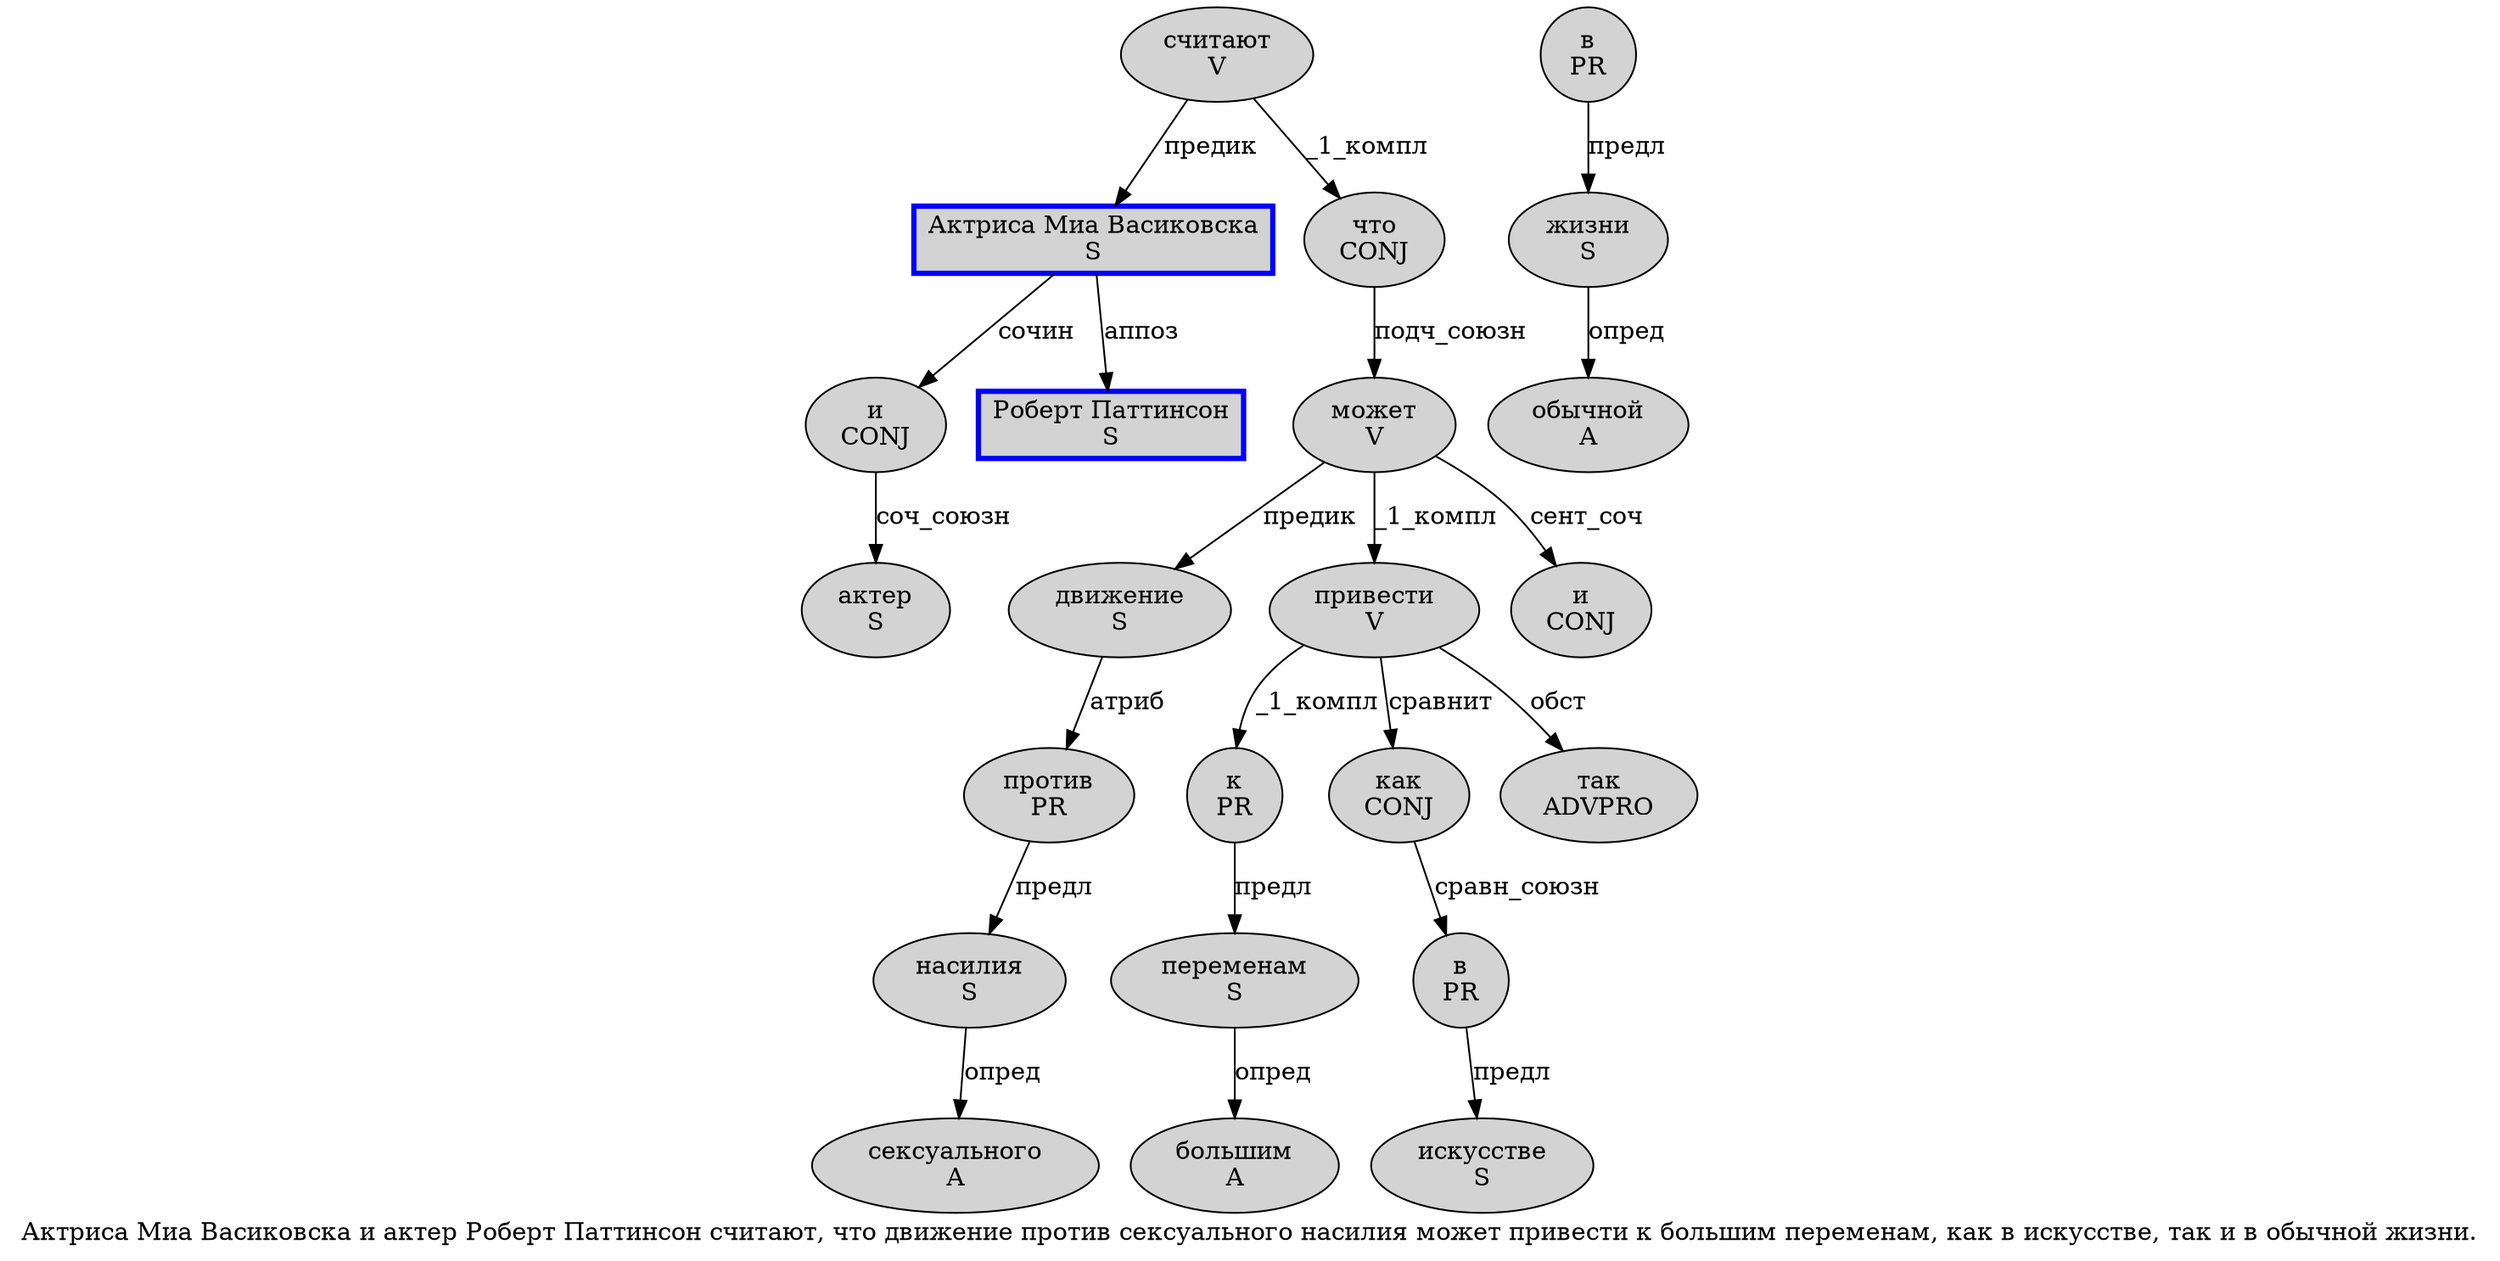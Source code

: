 digraph SENTENCE_863 {
	graph [label="Актриса Миа Васиковска и актер Роберт Паттинсон считают, что движение против сексуального насилия может привести к большим переменам, как в искусстве, так и в обычной жизни."]
	node [style=filled]
		0 [label="Актриса Миа Васиковска
S" color=blue fillcolor=lightgray penwidth=3 shape=box]
		1 [label="и
CONJ" color="" fillcolor=lightgray penwidth=1 shape=ellipse]
		2 [label="актер
S" color="" fillcolor=lightgray penwidth=1 shape=ellipse]
		3 [label="Роберт Паттинсон
S" color=blue fillcolor=lightgray penwidth=3 shape=box]
		4 [label="считают
V" color="" fillcolor=lightgray penwidth=1 shape=ellipse]
		6 [label="что
CONJ" color="" fillcolor=lightgray penwidth=1 shape=ellipse]
		7 [label="движение
S" color="" fillcolor=lightgray penwidth=1 shape=ellipse]
		8 [label="против
PR" color="" fillcolor=lightgray penwidth=1 shape=ellipse]
		9 [label="сексуального
A" color="" fillcolor=lightgray penwidth=1 shape=ellipse]
		10 [label="насилия
S" color="" fillcolor=lightgray penwidth=1 shape=ellipse]
		11 [label="может
V" color="" fillcolor=lightgray penwidth=1 shape=ellipse]
		12 [label="привести
V" color="" fillcolor=lightgray penwidth=1 shape=ellipse]
		13 [label="к
PR" color="" fillcolor=lightgray penwidth=1 shape=ellipse]
		14 [label="большим
A" color="" fillcolor=lightgray penwidth=1 shape=ellipse]
		15 [label="переменам
S" color="" fillcolor=lightgray penwidth=1 shape=ellipse]
		17 [label="как
CONJ" color="" fillcolor=lightgray penwidth=1 shape=ellipse]
		18 [label="в
PR" color="" fillcolor=lightgray penwidth=1 shape=ellipse]
		19 [label="искусстве
S" color="" fillcolor=lightgray penwidth=1 shape=ellipse]
		21 [label="так
ADVPRO" color="" fillcolor=lightgray penwidth=1 shape=ellipse]
		22 [label="и
CONJ" color="" fillcolor=lightgray penwidth=1 shape=ellipse]
		23 [label="в
PR" color="" fillcolor=lightgray penwidth=1 shape=ellipse]
		24 [label="обычной
A" color="" fillcolor=lightgray penwidth=1 shape=ellipse]
		25 [label="жизни
S" color="" fillcolor=lightgray penwidth=1 shape=ellipse]
			6 -> 11 [label="подч_союзн"]
			12 -> 13 [label="_1_компл"]
			12 -> 17 [label="сравнит"]
			12 -> 21 [label="обст"]
			23 -> 25 [label="предл"]
			18 -> 19 [label="предл"]
			11 -> 7 [label="предик"]
			11 -> 12 [label="_1_компл"]
			11 -> 22 [label="сент_соч"]
			17 -> 18 [label="сравн_союзн"]
			4 -> 0 [label="предик"]
			4 -> 6 [label="_1_компл"]
			10 -> 9 [label="опред"]
			13 -> 15 [label="предл"]
			15 -> 14 [label="опред"]
			8 -> 10 [label="предл"]
			1 -> 2 [label="соч_союзн"]
			25 -> 24 [label="опред"]
			7 -> 8 [label="атриб"]
			0 -> 1 [label="сочин"]
			0 -> 3 [label="аппоз"]
}